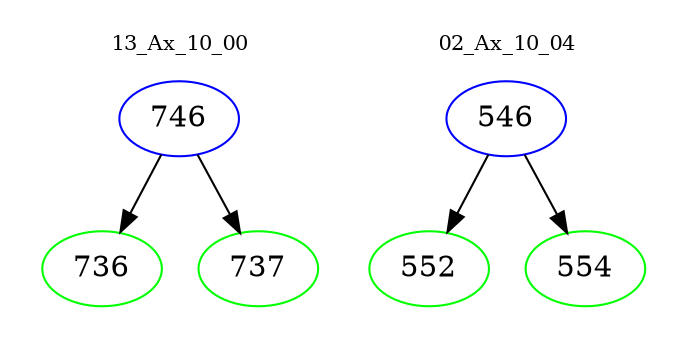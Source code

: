 digraph{
subgraph cluster_0 {
color = white
label = "13_Ax_10_00";
fontsize=10;
T0_746 [label="746", color="blue"]
T0_746 -> T0_736 [color="black"]
T0_736 [label="736", color="green"]
T0_746 -> T0_737 [color="black"]
T0_737 [label="737", color="green"]
}
subgraph cluster_1 {
color = white
label = "02_Ax_10_04";
fontsize=10;
T1_546 [label="546", color="blue"]
T1_546 -> T1_552 [color="black"]
T1_552 [label="552", color="green"]
T1_546 -> T1_554 [color="black"]
T1_554 [label="554", color="green"]
}
}
